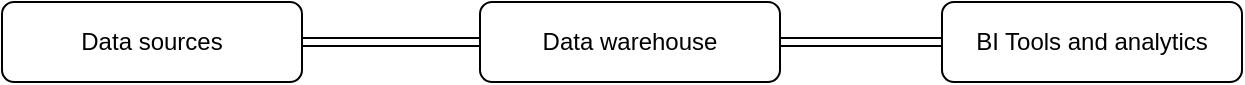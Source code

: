 <mxfile version="14.9.3" type="github"><diagram id="JXzyhYxO8BNn220UQrND" name="Page-1"><mxGraphModel dx="1412" dy="819" grid="1" gridSize="10" guides="1" tooltips="1" connect="1" arrows="1" fold="1" page="1" pageScale="1" pageWidth="827" pageHeight="1169" math="0" shadow="0"><root><mxCell id="0"/><mxCell id="1" parent="0"/><mxCell id="TgiHE-MZxEk6eZq5zdHV-1" value="Data sources" style="rounded=1;whiteSpace=wrap;html=1;" parent="1" vertex="1"><mxGeometry x="100" y="170" width="150" height="40" as="geometry"/></mxCell><mxCell id="TgiHE-MZxEk6eZq5zdHV-2" value="Data warehouse" style="rounded=1;whiteSpace=wrap;html=1;" parent="1" vertex="1"><mxGeometry x="339" y="170" width="150" height="40" as="geometry"/></mxCell><mxCell id="TgiHE-MZxEk6eZq5zdHV-3" value="BI Tools and analytics" style="rounded=1;whiteSpace=wrap;html=1;" parent="1" vertex="1"><mxGeometry x="570" y="170" width="150" height="40" as="geometry"/></mxCell><mxCell id="TgiHE-MZxEk6eZq5zdHV-4" value="" style="shape=link;html=1;exitX=1;exitY=0.5;exitDx=0;exitDy=0;entryX=0;entryY=0.5;entryDx=0;entryDy=0;" parent="1" source="TgiHE-MZxEk6eZq5zdHV-1" target="TgiHE-MZxEk6eZq5zdHV-2" edge="1"><mxGeometry width="100" relative="1" as="geometry"><mxPoint x="260" y="190" as="sourcePoint"/><mxPoint x="335" y="189.5" as="targetPoint"/></mxGeometry></mxCell><mxCell id="TgiHE-MZxEk6eZq5zdHV-6" value="" style="shape=link;html=1;entryX=0;entryY=0.5;entryDx=0;entryDy=0;entryPerimeter=0;exitX=1;exitY=0.5;exitDx=0;exitDy=0;" parent="1" source="TgiHE-MZxEk6eZq5zdHV-2" target="TgiHE-MZxEk6eZq5zdHV-3" edge="1"><mxGeometry width="100" relative="1" as="geometry"><mxPoint x="360" y="420" as="sourcePoint"/><mxPoint x="460" y="420" as="targetPoint"/></mxGeometry></mxCell></root></mxGraphModel></diagram></mxfile>
